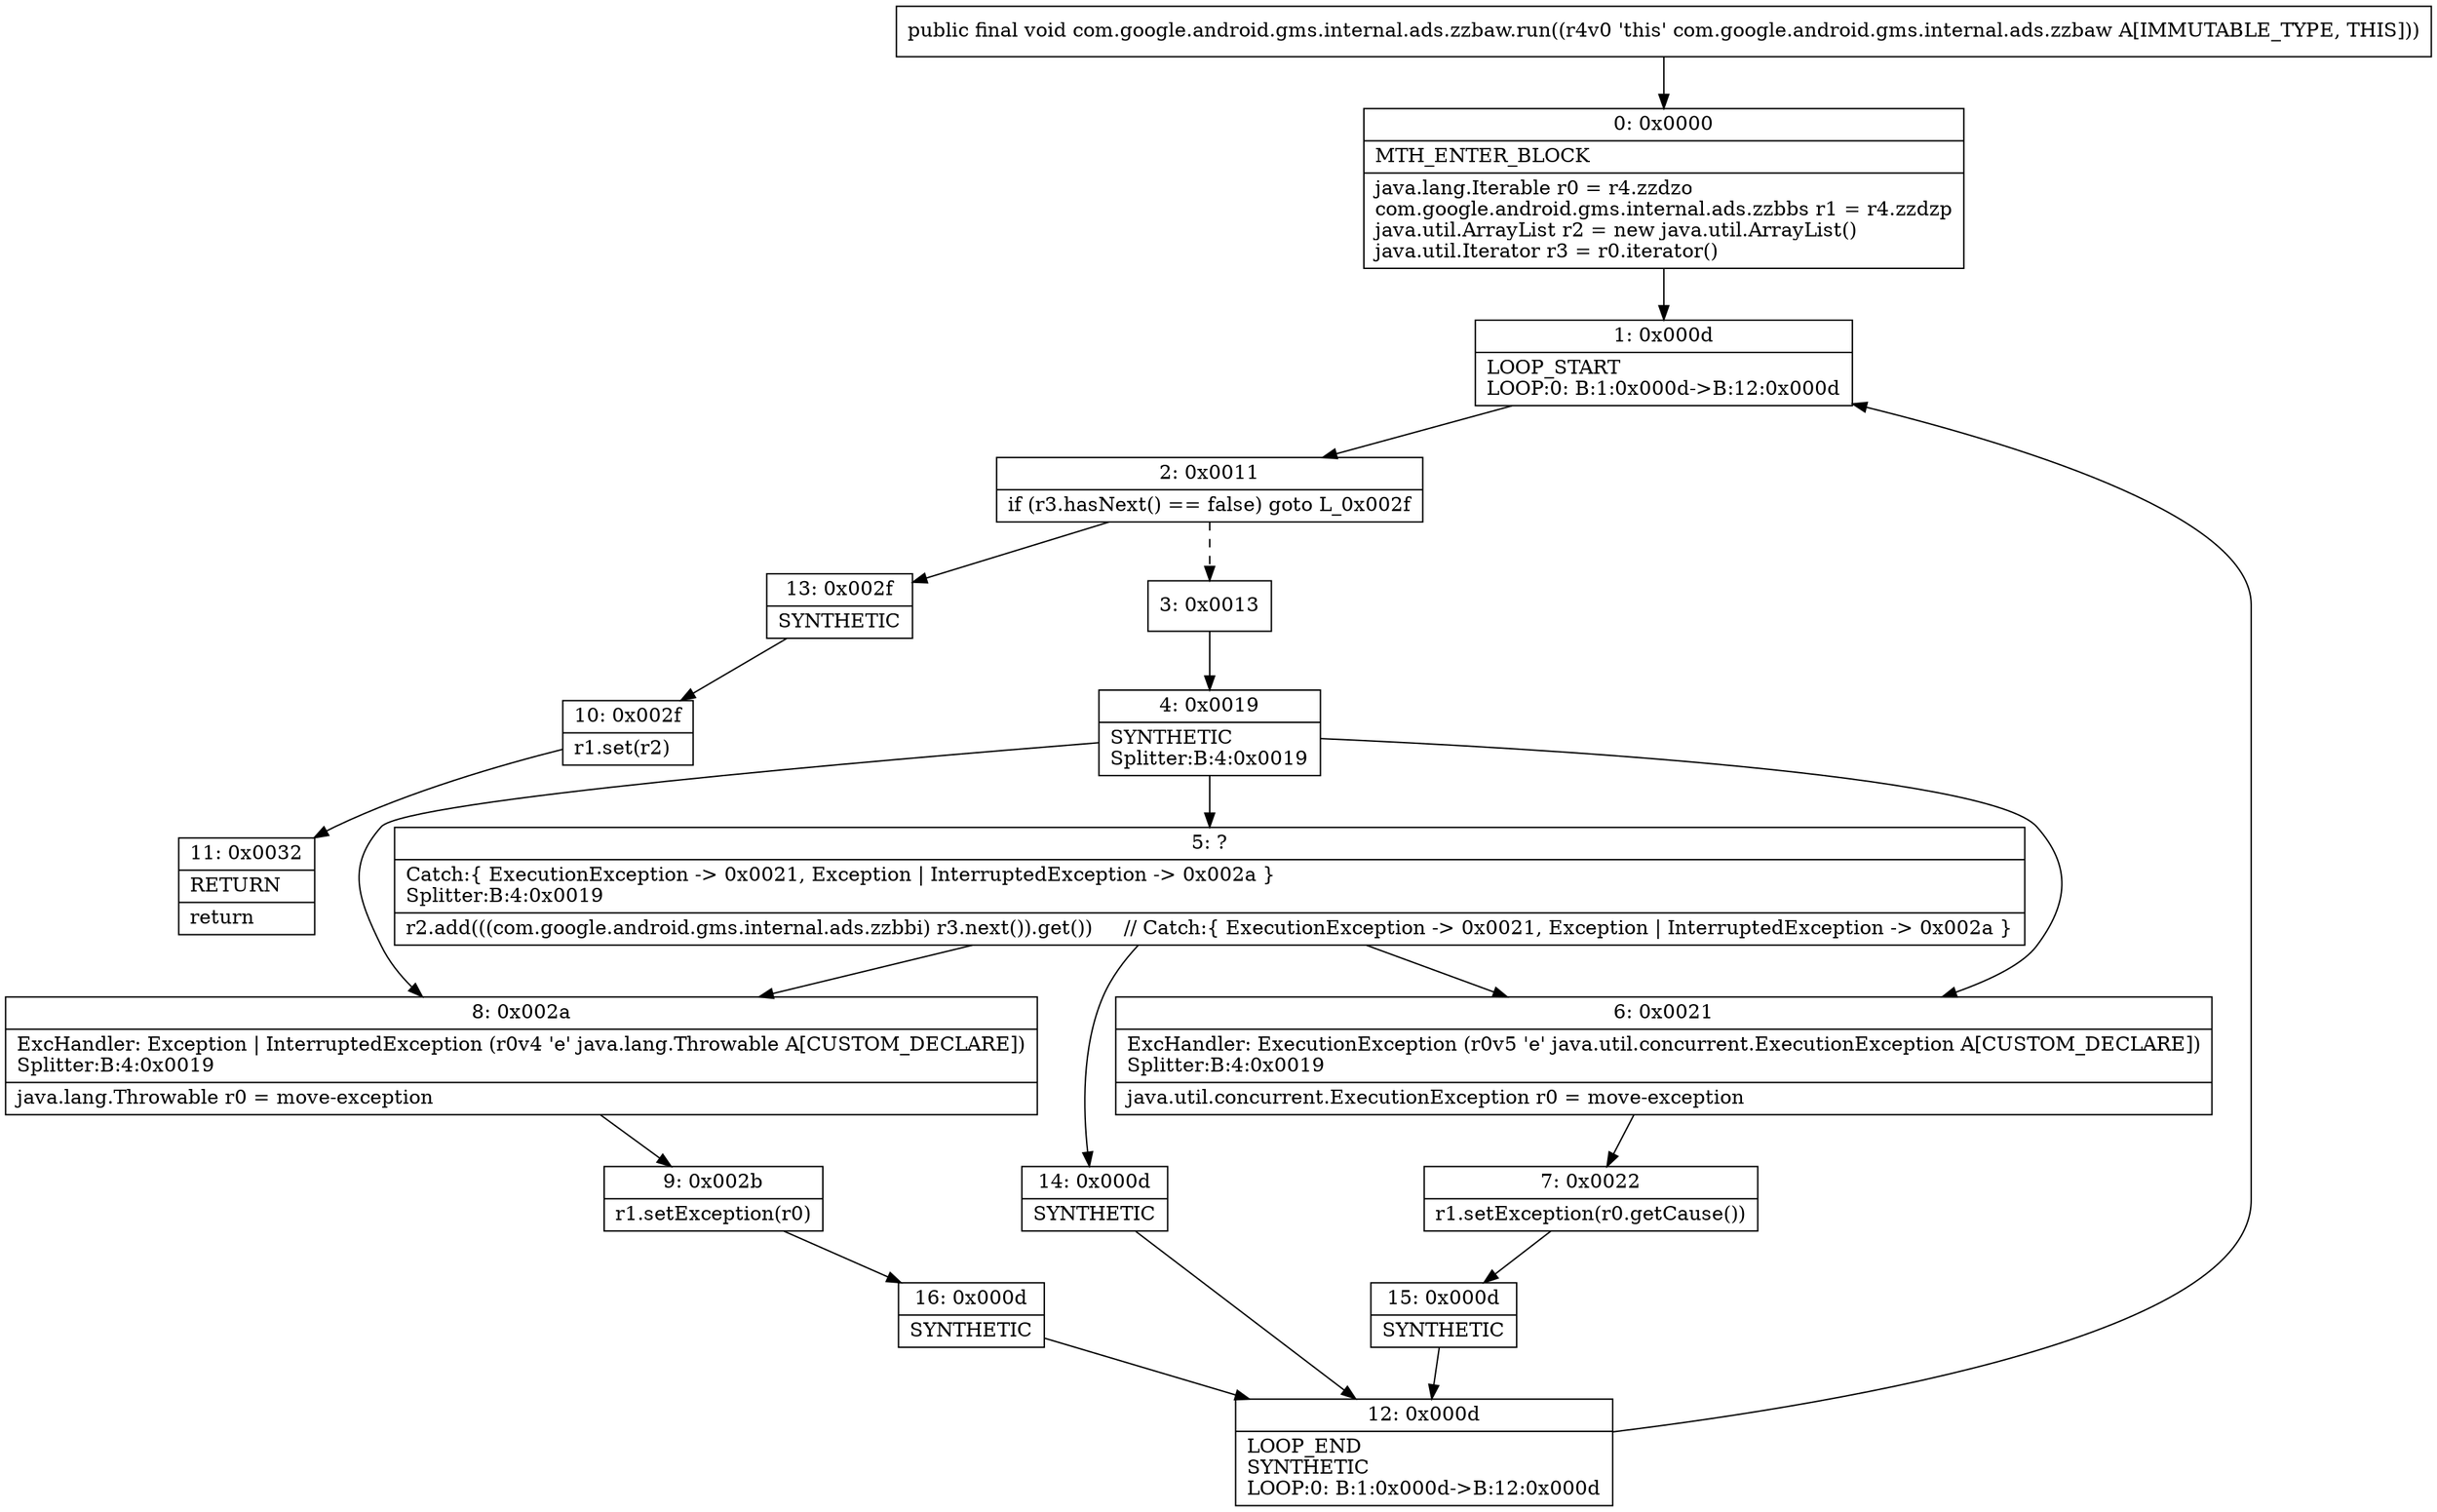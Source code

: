 digraph "CFG forcom.google.android.gms.internal.ads.zzbaw.run()V" {
Node_0 [shape=record,label="{0\:\ 0x0000|MTH_ENTER_BLOCK\l|java.lang.Iterable r0 = r4.zzdzo\lcom.google.android.gms.internal.ads.zzbbs r1 = r4.zzdzp\ljava.util.ArrayList r2 = new java.util.ArrayList()\ljava.util.Iterator r3 = r0.iterator()\l}"];
Node_1 [shape=record,label="{1\:\ 0x000d|LOOP_START\lLOOP:0: B:1:0x000d\-\>B:12:0x000d\l}"];
Node_2 [shape=record,label="{2\:\ 0x0011|if (r3.hasNext() == false) goto L_0x002f\l}"];
Node_3 [shape=record,label="{3\:\ 0x0013}"];
Node_4 [shape=record,label="{4\:\ 0x0019|SYNTHETIC\lSplitter:B:4:0x0019\l}"];
Node_5 [shape=record,label="{5\:\ ?|Catch:\{ ExecutionException \-\> 0x0021, Exception \| InterruptedException \-\> 0x002a \}\lSplitter:B:4:0x0019\l|r2.add(((com.google.android.gms.internal.ads.zzbbi) r3.next()).get())     \/\/ Catch:\{ ExecutionException \-\> 0x0021, Exception \| InterruptedException \-\> 0x002a \}\l}"];
Node_6 [shape=record,label="{6\:\ 0x0021|ExcHandler: ExecutionException (r0v5 'e' java.util.concurrent.ExecutionException A[CUSTOM_DECLARE])\lSplitter:B:4:0x0019\l|java.util.concurrent.ExecutionException r0 = move\-exception\l}"];
Node_7 [shape=record,label="{7\:\ 0x0022|r1.setException(r0.getCause())\l}"];
Node_8 [shape=record,label="{8\:\ 0x002a|ExcHandler: Exception \| InterruptedException (r0v4 'e' java.lang.Throwable A[CUSTOM_DECLARE])\lSplitter:B:4:0x0019\l|java.lang.Throwable r0 = move\-exception\l}"];
Node_9 [shape=record,label="{9\:\ 0x002b|r1.setException(r0)\l}"];
Node_10 [shape=record,label="{10\:\ 0x002f|r1.set(r2)\l}"];
Node_11 [shape=record,label="{11\:\ 0x0032|RETURN\l|return\l}"];
Node_12 [shape=record,label="{12\:\ 0x000d|LOOP_END\lSYNTHETIC\lLOOP:0: B:1:0x000d\-\>B:12:0x000d\l}"];
Node_13 [shape=record,label="{13\:\ 0x002f|SYNTHETIC\l}"];
Node_14 [shape=record,label="{14\:\ 0x000d|SYNTHETIC\l}"];
Node_15 [shape=record,label="{15\:\ 0x000d|SYNTHETIC\l}"];
Node_16 [shape=record,label="{16\:\ 0x000d|SYNTHETIC\l}"];
MethodNode[shape=record,label="{public final void com.google.android.gms.internal.ads.zzbaw.run((r4v0 'this' com.google.android.gms.internal.ads.zzbaw A[IMMUTABLE_TYPE, THIS])) }"];
MethodNode -> Node_0;
Node_0 -> Node_1;
Node_1 -> Node_2;
Node_2 -> Node_3[style=dashed];
Node_2 -> Node_13;
Node_3 -> Node_4;
Node_4 -> Node_5;
Node_4 -> Node_6;
Node_4 -> Node_8;
Node_5 -> Node_6;
Node_5 -> Node_8;
Node_5 -> Node_14;
Node_6 -> Node_7;
Node_7 -> Node_15;
Node_8 -> Node_9;
Node_9 -> Node_16;
Node_10 -> Node_11;
Node_12 -> Node_1;
Node_13 -> Node_10;
Node_14 -> Node_12;
Node_15 -> Node_12;
Node_16 -> Node_12;
}

